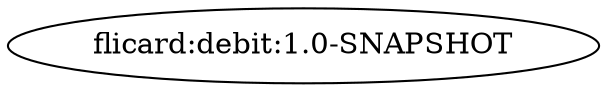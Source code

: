 digraph G {
   // ensure we always include this plugin even if no dependencies
   "flicard:debit:1.0-SNAPSHOT"

}
